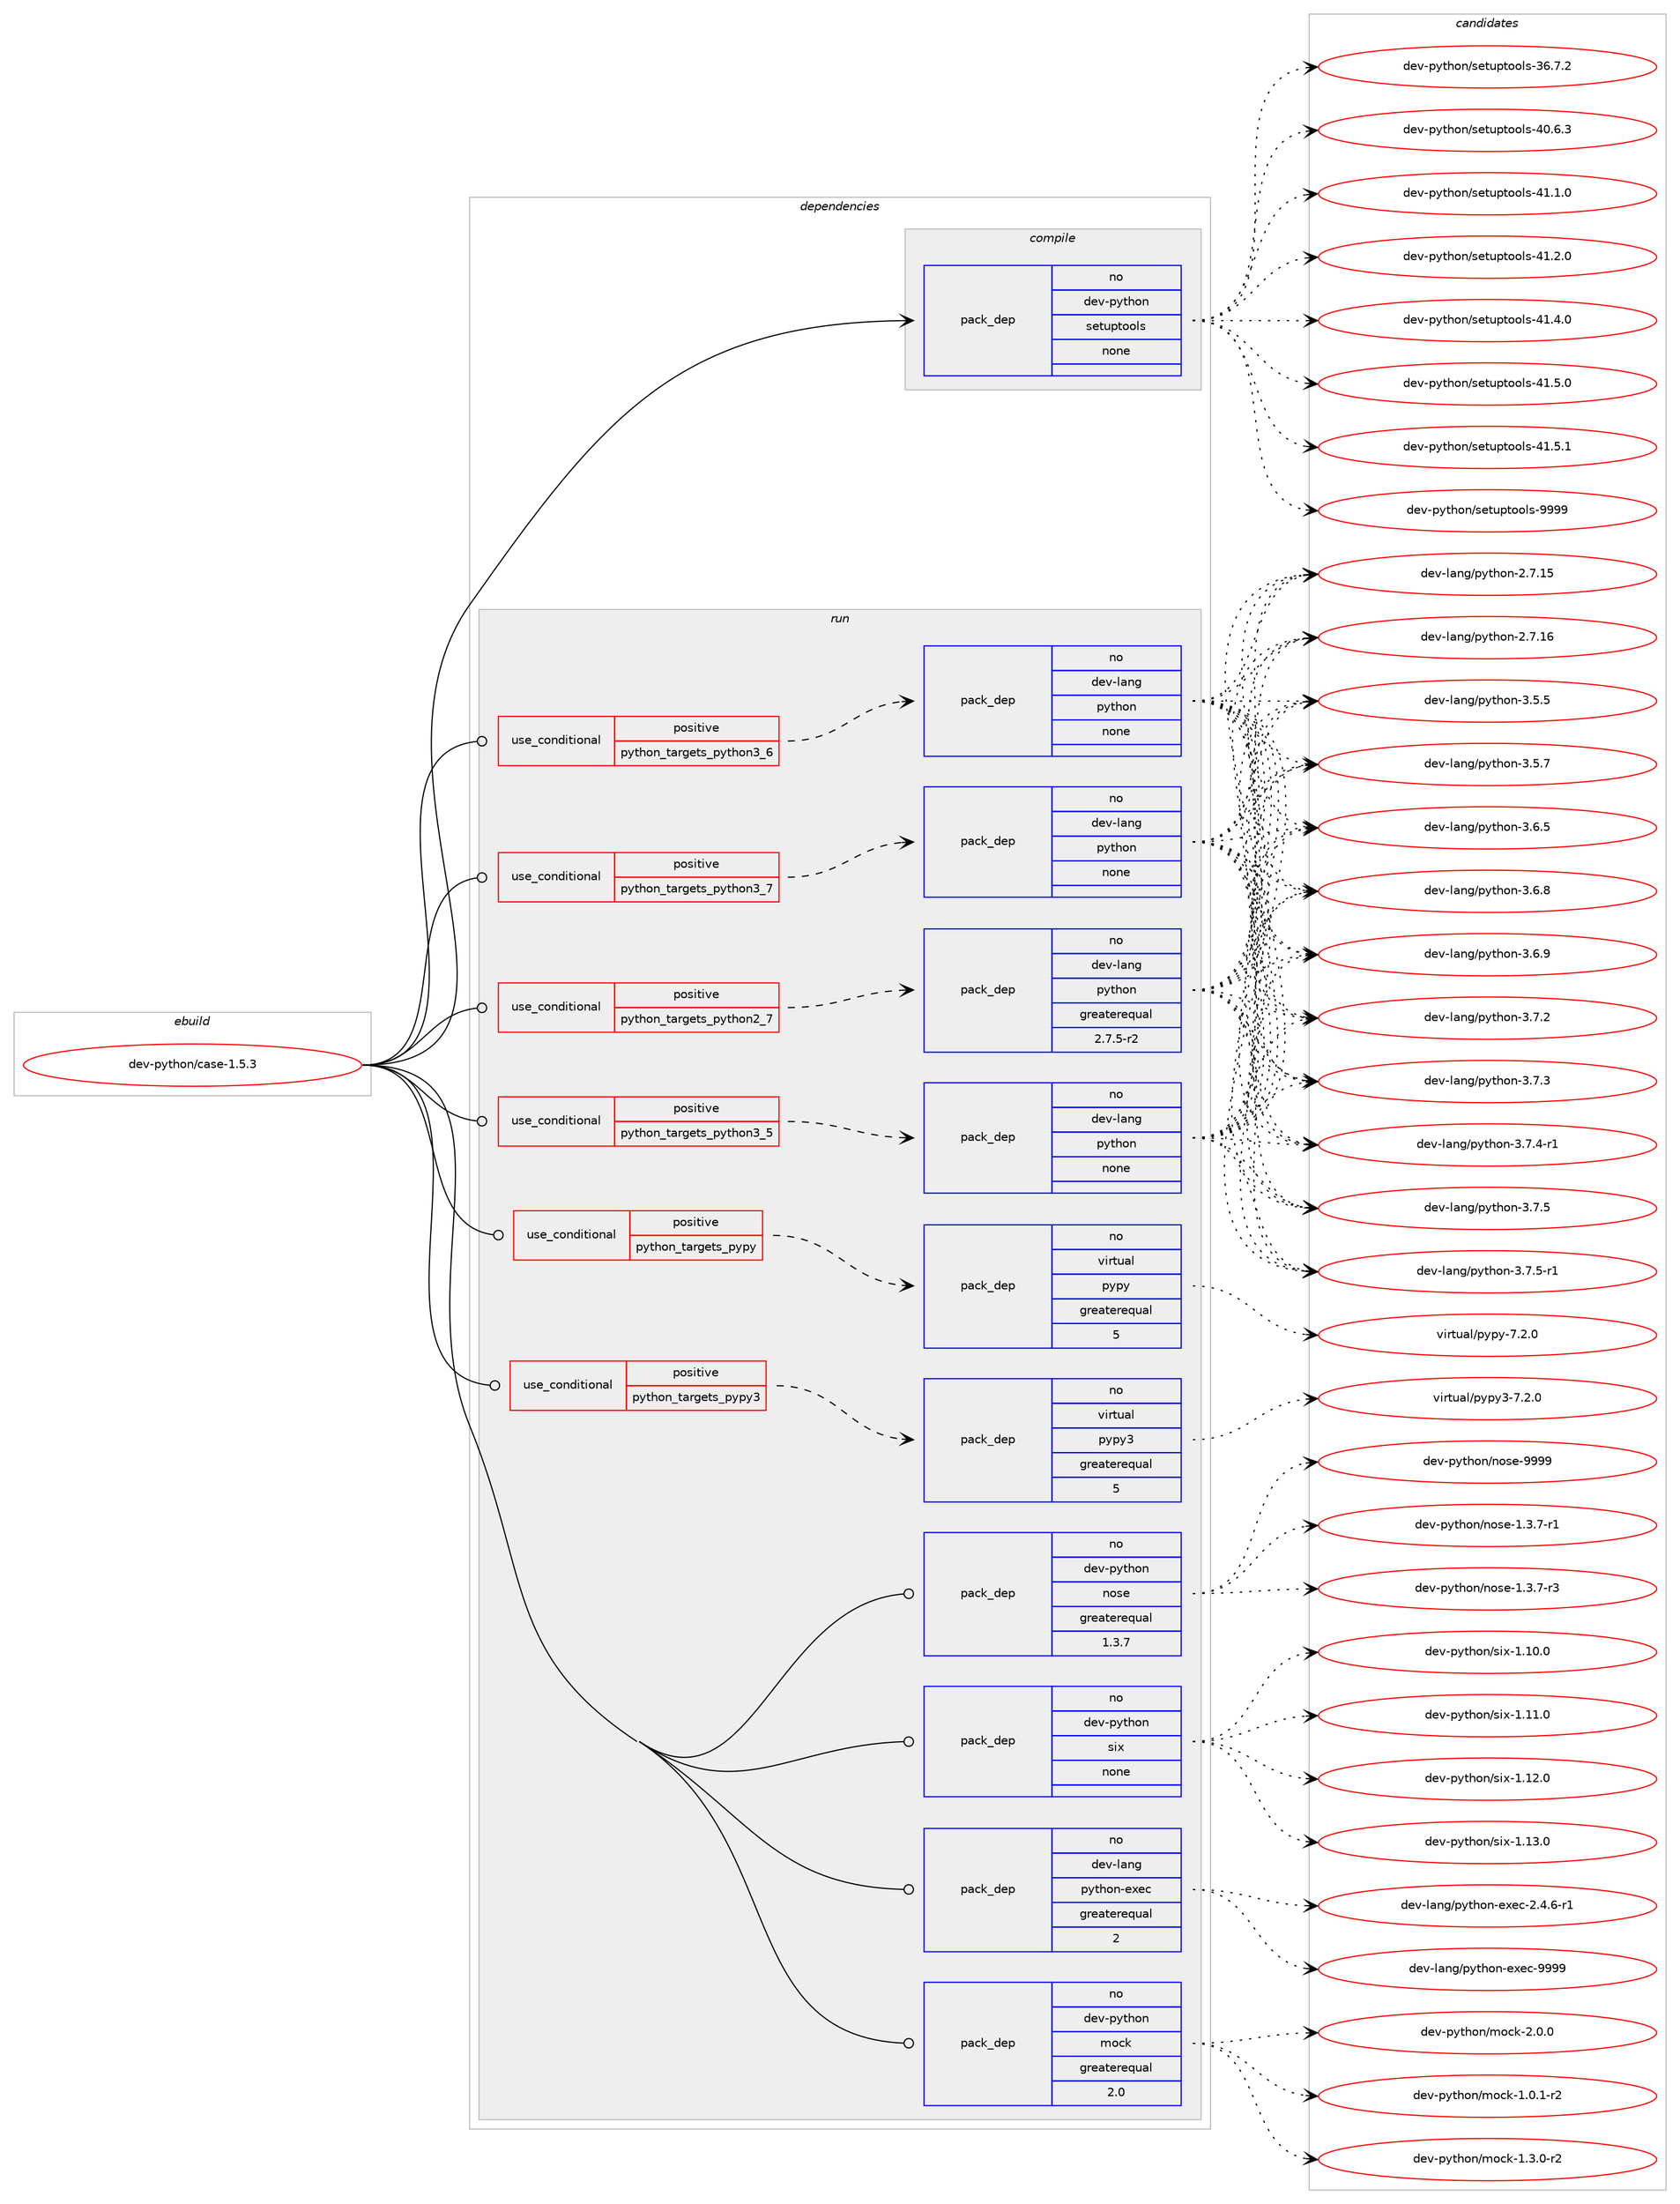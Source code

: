 digraph prolog {

# *************
# Graph options
# *************

newrank=true;
concentrate=true;
compound=true;
graph [rankdir=LR,fontname=Helvetica,fontsize=10,ranksep=1.5];#, ranksep=2.5, nodesep=0.2];
edge  [arrowhead=vee];
node  [fontname=Helvetica,fontsize=10];

# **********
# The ebuild
# **********

subgraph cluster_leftcol {
color=gray;
rank=same;
label=<<i>ebuild</i>>;
id [label="dev-python/case-1.5.3", color=red, width=4, href="../dev-python/case-1.5.3.svg"];
}

# ****************
# The dependencies
# ****************

subgraph cluster_midcol {
color=gray;
label=<<i>dependencies</i>>;
subgraph cluster_compile {
fillcolor="#eeeeee";
style=filled;
label=<<i>compile</i>>;
subgraph pack449005 {
dependency598052 [label=<<TABLE BORDER="0" CELLBORDER="1" CELLSPACING="0" CELLPADDING="4" WIDTH="220"><TR><TD ROWSPAN="6" CELLPADDING="30">pack_dep</TD></TR><TR><TD WIDTH="110">no</TD></TR><TR><TD>dev-python</TD></TR><TR><TD>setuptools</TD></TR><TR><TD>none</TD></TR><TR><TD></TD></TR></TABLE>>, shape=none, color=blue];
}
id:e -> dependency598052:w [weight=20,style="solid",arrowhead="vee"];
}
subgraph cluster_compileandrun {
fillcolor="#eeeeee";
style=filled;
label=<<i>compile and run</i>>;
}
subgraph cluster_run {
fillcolor="#eeeeee";
style=filled;
label=<<i>run</i>>;
subgraph cond137268 {
dependency598053 [label=<<TABLE BORDER="0" CELLBORDER="1" CELLSPACING="0" CELLPADDING="4"><TR><TD ROWSPAN="3" CELLPADDING="10">use_conditional</TD></TR><TR><TD>positive</TD></TR><TR><TD>python_targets_pypy</TD></TR></TABLE>>, shape=none, color=red];
subgraph pack449006 {
dependency598054 [label=<<TABLE BORDER="0" CELLBORDER="1" CELLSPACING="0" CELLPADDING="4" WIDTH="220"><TR><TD ROWSPAN="6" CELLPADDING="30">pack_dep</TD></TR><TR><TD WIDTH="110">no</TD></TR><TR><TD>virtual</TD></TR><TR><TD>pypy</TD></TR><TR><TD>greaterequal</TD></TR><TR><TD>5</TD></TR></TABLE>>, shape=none, color=blue];
}
dependency598053:e -> dependency598054:w [weight=20,style="dashed",arrowhead="vee"];
}
id:e -> dependency598053:w [weight=20,style="solid",arrowhead="odot"];
subgraph cond137269 {
dependency598055 [label=<<TABLE BORDER="0" CELLBORDER="1" CELLSPACING="0" CELLPADDING="4"><TR><TD ROWSPAN="3" CELLPADDING="10">use_conditional</TD></TR><TR><TD>positive</TD></TR><TR><TD>python_targets_pypy3</TD></TR></TABLE>>, shape=none, color=red];
subgraph pack449007 {
dependency598056 [label=<<TABLE BORDER="0" CELLBORDER="1" CELLSPACING="0" CELLPADDING="4" WIDTH="220"><TR><TD ROWSPAN="6" CELLPADDING="30">pack_dep</TD></TR><TR><TD WIDTH="110">no</TD></TR><TR><TD>virtual</TD></TR><TR><TD>pypy3</TD></TR><TR><TD>greaterequal</TD></TR><TR><TD>5</TD></TR></TABLE>>, shape=none, color=blue];
}
dependency598055:e -> dependency598056:w [weight=20,style="dashed",arrowhead="vee"];
}
id:e -> dependency598055:w [weight=20,style="solid",arrowhead="odot"];
subgraph cond137270 {
dependency598057 [label=<<TABLE BORDER="0" CELLBORDER="1" CELLSPACING="0" CELLPADDING="4"><TR><TD ROWSPAN="3" CELLPADDING="10">use_conditional</TD></TR><TR><TD>positive</TD></TR><TR><TD>python_targets_python2_7</TD></TR></TABLE>>, shape=none, color=red];
subgraph pack449008 {
dependency598058 [label=<<TABLE BORDER="0" CELLBORDER="1" CELLSPACING="0" CELLPADDING="4" WIDTH="220"><TR><TD ROWSPAN="6" CELLPADDING="30">pack_dep</TD></TR><TR><TD WIDTH="110">no</TD></TR><TR><TD>dev-lang</TD></TR><TR><TD>python</TD></TR><TR><TD>greaterequal</TD></TR><TR><TD>2.7.5-r2</TD></TR></TABLE>>, shape=none, color=blue];
}
dependency598057:e -> dependency598058:w [weight=20,style="dashed",arrowhead="vee"];
}
id:e -> dependency598057:w [weight=20,style="solid",arrowhead="odot"];
subgraph cond137271 {
dependency598059 [label=<<TABLE BORDER="0" CELLBORDER="1" CELLSPACING="0" CELLPADDING="4"><TR><TD ROWSPAN="3" CELLPADDING="10">use_conditional</TD></TR><TR><TD>positive</TD></TR><TR><TD>python_targets_python3_5</TD></TR></TABLE>>, shape=none, color=red];
subgraph pack449009 {
dependency598060 [label=<<TABLE BORDER="0" CELLBORDER="1" CELLSPACING="0" CELLPADDING="4" WIDTH="220"><TR><TD ROWSPAN="6" CELLPADDING="30">pack_dep</TD></TR><TR><TD WIDTH="110">no</TD></TR><TR><TD>dev-lang</TD></TR><TR><TD>python</TD></TR><TR><TD>none</TD></TR><TR><TD></TD></TR></TABLE>>, shape=none, color=blue];
}
dependency598059:e -> dependency598060:w [weight=20,style="dashed",arrowhead="vee"];
}
id:e -> dependency598059:w [weight=20,style="solid",arrowhead="odot"];
subgraph cond137272 {
dependency598061 [label=<<TABLE BORDER="0" CELLBORDER="1" CELLSPACING="0" CELLPADDING="4"><TR><TD ROWSPAN="3" CELLPADDING="10">use_conditional</TD></TR><TR><TD>positive</TD></TR><TR><TD>python_targets_python3_6</TD></TR></TABLE>>, shape=none, color=red];
subgraph pack449010 {
dependency598062 [label=<<TABLE BORDER="0" CELLBORDER="1" CELLSPACING="0" CELLPADDING="4" WIDTH="220"><TR><TD ROWSPAN="6" CELLPADDING="30">pack_dep</TD></TR><TR><TD WIDTH="110">no</TD></TR><TR><TD>dev-lang</TD></TR><TR><TD>python</TD></TR><TR><TD>none</TD></TR><TR><TD></TD></TR></TABLE>>, shape=none, color=blue];
}
dependency598061:e -> dependency598062:w [weight=20,style="dashed",arrowhead="vee"];
}
id:e -> dependency598061:w [weight=20,style="solid",arrowhead="odot"];
subgraph cond137273 {
dependency598063 [label=<<TABLE BORDER="0" CELLBORDER="1" CELLSPACING="0" CELLPADDING="4"><TR><TD ROWSPAN="3" CELLPADDING="10">use_conditional</TD></TR><TR><TD>positive</TD></TR><TR><TD>python_targets_python3_7</TD></TR></TABLE>>, shape=none, color=red];
subgraph pack449011 {
dependency598064 [label=<<TABLE BORDER="0" CELLBORDER="1" CELLSPACING="0" CELLPADDING="4" WIDTH="220"><TR><TD ROWSPAN="6" CELLPADDING="30">pack_dep</TD></TR><TR><TD WIDTH="110">no</TD></TR><TR><TD>dev-lang</TD></TR><TR><TD>python</TD></TR><TR><TD>none</TD></TR><TR><TD></TD></TR></TABLE>>, shape=none, color=blue];
}
dependency598063:e -> dependency598064:w [weight=20,style="dashed",arrowhead="vee"];
}
id:e -> dependency598063:w [weight=20,style="solid",arrowhead="odot"];
subgraph pack449012 {
dependency598065 [label=<<TABLE BORDER="0" CELLBORDER="1" CELLSPACING="0" CELLPADDING="4" WIDTH="220"><TR><TD ROWSPAN="6" CELLPADDING="30">pack_dep</TD></TR><TR><TD WIDTH="110">no</TD></TR><TR><TD>dev-lang</TD></TR><TR><TD>python-exec</TD></TR><TR><TD>greaterequal</TD></TR><TR><TD>2</TD></TR></TABLE>>, shape=none, color=blue];
}
id:e -> dependency598065:w [weight=20,style="solid",arrowhead="odot"];
subgraph pack449013 {
dependency598066 [label=<<TABLE BORDER="0" CELLBORDER="1" CELLSPACING="0" CELLPADDING="4" WIDTH="220"><TR><TD ROWSPAN="6" CELLPADDING="30">pack_dep</TD></TR><TR><TD WIDTH="110">no</TD></TR><TR><TD>dev-python</TD></TR><TR><TD>mock</TD></TR><TR><TD>greaterequal</TD></TR><TR><TD>2.0</TD></TR></TABLE>>, shape=none, color=blue];
}
id:e -> dependency598066:w [weight=20,style="solid",arrowhead="odot"];
subgraph pack449014 {
dependency598067 [label=<<TABLE BORDER="0" CELLBORDER="1" CELLSPACING="0" CELLPADDING="4" WIDTH="220"><TR><TD ROWSPAN="6" CELLPADDING="30">pack_dep</TD></TR><TR><TD WIDTH="110">no</TD></TR><TR><TD>dev-python</TD></TR><TR><TD>nose</TD></TR><TR><TD>greaterequal</TD></TR><TR><TD>1.3.7</TD></TR></TABLE>>, shape=none, color=blue];
}
id:e -> dependency598067:w [weight=20,style="solid",arrowhead="odot"];
subgraph pack449015 {
dependency598068 [label=<<TABLE BORDER="0" CELLBORDER="1" CELLSPACING="0" CELLPADDING="4" WIDTH="220"><TR><TD ROWSPAN="6" CELLPADDING="30">pack_dep</TD></TR><TR><TD WIDTH="110">no</TD></TR><TR><TD>dev-python</TD></TR><TR><TD>six</TD></TR><TR><TD>none</TD></TR><TR><TD></TD></TR></TABLE>>, shape=none, color=blue];
}
id:e -> dependency598068:w [weight=20,style="solid",arrowhead="odot"];
}
}

# **************
# The candidates
# **************

subgraph cluster_choices {
rank=same;
color=gray;
label=<<i>candidates</i>>;

subgraph choice449005 {
color=black;
nodesep=1;
choice100101118451121211161041111104711510111611711211611111110811545515446554650 [label="dev-python/setuptools-36.7.2", color=red, width=4,href="../dev-python/setuptools-36.7.2.svg"];
choice100101118451121211161041111104711510111611711211611111110811545524846544651 [label="dev-python/setuptools-40.6.3", color=red, width=4,href="../dev-python/setuptools-40.6.3.svg"];
choice100101118451121211161041111104711510111611711211611111110811545524946494648 [label="dev-python/setuptools-41.1.0", color=red, width=4,href="../dev-python/setuptools-41.1.0.svg"];
choice100101118451121211161041111104711510111611711211611111110811545524946504648 [label="dev-python/setuptools-41.2.0", color=red, width=4,href="../dev-python/setuptools-41.2.0.svg"];
choice100101118451121211161041111104711510111611711211611111110811545524946524648 [label="dev-python/setuptools-41.4.0", color=red, width=4,href="../dev-python/setuptools-41.4.0.svg"];
choice100101118451121211161041111104711510111611711211611111110811545524946534648 [label="dev-python/setuptools-41.5.0", color=red, width=4,href="../dev-python/setuptools-41.5.0.svg"];
choice100101118451121211161041111104711510111611711211611111110811545524946534649 [label="dev-python/setuptools-41.5.1", color=red, width=4,href="../dev-python/setuptools-41.5.1.svg"];
choice10010111845112121116104111110471151011161171121161111111081154557575757 [label="dev-python/setuptools-9999", color=red, width=4,href="../dev-python/setuptools-9999.svg"];
dependency598052:e -> choice100101118451121211161041111104711510111611711211611111110811545515446554650:w [style=dotted,weight="100"];
dependency598052:e -> choice100101118451121211161041111104711510111611711211611111110811545524846544651:w [style=dotted,weight="100"];
dependency598052:e -> choice100101118451121211161041111104711510111611711211611111110811545524946494648:w [style=dotted,weight="100"];
dependency598052:e -> choice100101118451121211161041111104711510111611711211611111110811545524946504648:w [style=dotted,weight="100"];
dependency598052:e -> choice100101118451121211161041111104711510111611711211611111110811545524946524648:w [style=dotted,weight="100"];
dependency598052:e -> choice100101118451121211161041111104711510111611711211611111110811545524946534648:w [style=dotted,weight="100"];
dependency598052:e -> choice100101118451121211161041111104711510111611711211611111110811545524946534649:w [style=dotted,weight="100"];
dependency598052:e -> choice10010111845112121116104111110471151011161171121161111111081154557575757:w [style=dotted,weight="100"];
}
subgraph choice449006 {
color=black;
nodesep=1;
choice1181051141161179710847112121112121455546504648 [label="virtual/pypy-7.2.0", color=red, width=4,href="../virtual/pypy-7.2.0.svg"];
dependency598054:e -> choice1181051141161179710847112121112121455546504648:w [style=dotted,weight="100"];
}
subgraph choice449007 {
color=black;
nodesep=1;
choice118105114116117971084711212111212151455546504648 [label="virtual/pypy3-7.2.0", color=red, width=4,href="../virtual/pypy3-7.2.0.svg"];
dependency598056:e -> choice118105114116117971084711212111212151455546504648:w [style=dotted,weight="100"];
}
subgraph choice449008 {
color=black;
nodesep=1;
choice10010111845108971101034711212111610411111045504655464953 [label="dev-lang/python-2.7.15", color=red, width=4,href="../dev-lang/python-2.7.15.svg"];
choice10010111845108971101034711212111610411111045504655464954 [label="dev-lang/python-2.7.16", color=red, width=4,href="../dev-lang/python-2.7.16.svg"];
choice100101118451089711010347112121116104111110455146534653 [label="dev-lang/python-3.5.5", color=red, width=4,href="../dev-lang/python-3.5.5.svg"];
choice100101118451089711010347112121116104111110455146534655 [label="dev-lang/python-3.5.7", color=red, width=4,href="../dev-lang/python-3.5.7.svg"];
choice100101118451089711010347112121116104111110455146544653 [label="dev-lang/python-3.6.5", color=red, width=4,href="../dev-lang/python-3.6.5.svg"];
choice100101118451089711010347112121116104111110455146544656 [label="dev-lang/python-3.6.8", color=red, width=4,href="../dev-lang/python-3.6.8.svg"];
choice100101118451089711010347112121116104111110455146544657 [label="dev-lang/python-3.6.9", color=red, width=4,href="../dev-lang/python-3.6.9.svg"];
choice100101118451089711010347112121116104111110455146554650 [label="dev-lang/python-3.7.2", color=red, width=4,href="../dev-lang/python-3.7.2.svg"];
choice100101118451089711010347112121116104111110455146554651 [label="dev-lang/python-3.7.3", color=red, width=4,href="../dev-lang/python-3.7.3.svg"];
choice1001011184510897110103471121211161041111104551465546524511449 [label="dev-lang/python-3.7.4-r1", color=red, width=4,href="../dev-lang/python-3.7.4-r1.svg"];
choice100101118451089711010347112121116104111110455146554653 [label="dev-lang/python-3.7.5", color=red, width=4,href="../dev-lang/python-3.7.5.svg"];
choice1001011184510897110103471121211161041111104551465546534511449 [label="dev-lang/python-3.7.5-r1", color=red, width=4,href="../dev-lang/python-3.7.5-r1.svg"];
dependency598058:e -> choice10010111845108971101034711212111610411111045504655464953:w [style=dotted,weight="100"];
dependency598058:e -> choice10010111845108971101034711212111610411111045504655464954:w [style=dotted,weight="100"];
dependency598058:e -> choice100101118451089711010347112121116104111110455146534653:w [style=dotted,weight="100"];
dependency598058:e -> choice100101118451089711010347112121116104111110455146534655:w [style=dotted,weight="100"];
dependency598058:e -> choice100101118451089711010347112121116104111110455146544653:w [style=dotted,weight="100"];
dependency598058:e -> choice100101118451089711010347112121116104111110455146544656:w [style=dotted,weight="100"];
dependency598058:e -> choice100101118451089711010347112121116104111110455146544657:w [style=dotted,weight="100"];
dependency598058:e -> choice100101118451089711010347112121116104111110455146554650:w [style=dotted,weight="100"];
dependency598058:e -> choice100101118451089711010347112121116104111110455146554651:w [style=dotted,weight="100"];
dependency598058:e -> choice1001011184510897110103471121211161041111104551465546524511449:w [style=dotted,weight="100"];
dependency598058:e -> choice100101118451089711010347112121116104111110455146554653:w [style=dotted,weight="100"];
dependency598058:e -> choice1001011184510897110103471121211161041111104551465546534511449:w [style=dotted,weight="100"];
}
subgraph choice449009 {
color=black;
nodesep=1;
choice10010111845108971101034711212111610411111045504655464953 [label="dev-lang/python-2.7.15", color=red, width=4,href="../dev-lang/python-2.7.15.svg"];
choice10010111845108971101034711212111610411111045504655464954 [label="dev-lang/python-2.7.16", color=red, width=4,href="../dev-lang/python-2.7.16.svg"];
choice100101118451089711010347112121116104111110455146534653 [label="dev-lang/python-3.5.5", color=red, width=4,href="../dev-lang/python-3.5.5.svg"];
choice100101118451089711010347112121116104111110455146534655 [label="dev-lang/python-3.5.7", color=red, width=4,href="../dev-lang/python-3.5.7.svg"];
choice100101118451089711010347112121116104111110455146544653 [label="dev-lang/python-3.6.5", color=red, width=4,href="../dev-lang/python-3.6.5.svg"];
choice100101118451089711010347112121116104111110455146544656 [label="dev-lang/python-3.6.8", color=red, width=4,href="../dev-lang/python-3.6.8.svg"];
choice100101118451089711010347112121116104111110455146544657 [label="dev-lang/python-3.6.9", color=red, width=4,href="../dev-lang/python-3.6.9.svg"];
choice100101118451089711010347112121116104111110455146554650 [label="dev-lang/python-3.7.2", color=red, width=4,href="../dev-lang/python-3.7.2.svg"];
choice100101118451089711010347112121116104111110455146554651 [label="dev-lang/python-3.7.3", color=red, width=4,href="../dev-lang/python-3.7.3.svg"];
choice1001011184510897110103471121211161041111104551465546524511449 [label="dev-lang/python-3.7.4-r1", color=red, width=4,href="../dev-lang/python-3.7.4-r1.svg"];
choice100101118451089711010347112121116104111110455146554653 [label="dev-lang/python-3.7.5", color=red, width=4,href="../dev-lang/python-3.7.5.svg"];
choice1001011184510897110103471121211161041111104551465546534511449 [label="dev-lang/python-3.7.5-r1", color=red, width=4,href="../dev-lang/python-3.7.5-r1.svg"];
dependency598060:e -> choice10010111845108971101034711212111610411111045504655464953:w [style=dotted,weight="100"];
dependency598060:e -> choice10010111845108971101034711212111610411111045504655464954:w [style=dotted,weight="100"];
dependency598060:e -> choice100101118451089711010347112121116104111110455146534653:w [style=dotted,weight="100"];
dependency598060:e -> choice100101118451089711010347112121116104111110455146534655:w [style=dotted,weight="100"];
dependency598060:e -> choice100101118451089711010347112121116104111110455146544653:w [style=dotted,weight="100"];
dependency598060:e -> choice100101118451089711010347112121116104111110455146544656:w [style=dotted,weight="100"];
dependency598060:e -> choice100101118451089711010347112121116104111110455146544657:w [style=dotted,weight="100"];
dependency598060:e -> choice100101118451089711010347112121116104111110455146554650:w [style=dotted,weight="100"];
dependency598060:e -> choice100101118451089711010347112121116104111110455146554651:w [style=dotted,weight="100"];
dependency598060:e -> choice1001011184510897110103471121211161041111104551465546524511449:w [style=dotted,weight="100"];
dependency598060:e -> choice100101118451089711010347112121116104111110455146554653:w [style=dotted,weight="100"];
dependency598060:e -> choice1001011184510897110103471121211161041111104551465546534511449:w [style=dotted,weight="100"];
}
subgraph choice449010 {
color=black;
nodesep=1;
choice10010111845108971101034711212111610411111045504655464953 [label="dev-lang/python-2.7.15", color=red, width=4,href="../dev-lang/python-2.7.15.svg"];
choice10010111845108971101034711212111610411111045504655464954 [label="dev-lang/python-2.7.16", color=red, width=4,href="../dev-lang/python-2.7.16.svg"];
choice100101118451089711010347112121116104111110455146534653 [label="dev-lang/python-3.5.5", color=red, width=4,href="../dev-lang/python-3.5.5.svg"];
choice100101118451089711010347112121116104111110455146534655 [label="dev-lang/python-3.5.7", color=red, width=4,href="../dev-lang/python-3.5.7.svg"];
choice100101118451089711010347112121116104111110455146544653 [label="dev-lang/python-3.6.5", color=red, width=4,href="../dev-lang/python-3.6.5.svg"];
choice100101118451089711010347112121116104111110455146544656 [label="dev-lang/python-3.6.8", color=red, width=4,href="../dev-lang/python-3.6.8.svg"];
choice100101118451089711010347112121116104111110455146544657 [label="dev-lang/python-3.6.9", color=red, width=4,href="../dev-lang/python-3.6.9.svg"];
choice100101118451089711010347112121116104111110455146554650 [label="dev-lang/python-3.7.2", color=red, width=4,href="../dev-lang/python-3.7.2.svg"];
choice100101118451089711010347112121116104111110455146554651 [label="dev-lang/python-3.7.3", color=red, width=4,href="../dev-lang/python-3.7.3.svg"];
choice1001011184510897110103471121211161041111104551465546524511449 [label="dev-lang/python-3.7.4-r1", color=red, width=4,href="../dev-lang/python-3.7.4-r1.svg"];
choice100101118451089711010347112121116104111110455146554653 [label="dev-lang/python-3.7.5", color=red, width=4,href="../dev-lang/python-3.7.5.svg"];
choice1001011184510897110103471121211161041111104551465546534511449 [label="dev-lang/python-3.7.5-r1", color=red, width=4,href="../dev-lang/python-3.7.5-r1.svg"];
dependency598062:e -> choice10010111845108971101034711212111610411111045504655464953:w [style=dotted,weight="100"];
dependency598062:e -> choice10010111845108971101034711212111610411111045504655464954:w [style=dotted,weight="100"];
dependency598062:e -> choice100101118451089711010347112121116104111110455146534653:w [style=dotted,weight="100"];
dependency598062:e -> choice100101118451089711010347112121116104111110455146534655:w [style=dotted,weight="100"];
dependency598062:e -> choice100101118451089711010347112121116104111110455146544653:w [style=dotted,weight="100"];
dependency598062:e -> choice100101118451089711010347112121116104111110455146544656:w [style=dotted,weight="100"];
dependency598062:e -> choice100101118451089711010347112121116104111110455146544657:w [style=dotted,weight="100"];
dependency598062:e -> choice100101118451089711010347112121116104111110455146554650:w [style=dotted,weight="100"];
dependency598062:e -> choice100101118451089711010347112121116104111110455146554651:w [style=dotted,weight="100"];
dependency598062:e -> choice1001011184510897110103471121211161041111104551465546524511449:w [style=dotted,weight="100"];
dependency598062:e -> choice100101118451089711010347112121116104111110455146554653:w [style=dotted,weight="100"];
dependency598062:e -> choice1001011184510897110103471121211161041111104551465546534511449:w [style=dotted,weight="100"];
}
subgraph choice449011 {
color=black;
nodesep=1;
choice10010111845108971101034711212111610411111045504655464953 [label="dev-lang/python-2.7.15", color=red, width=4,href="../dev-lang/python-2.7.15.svg"];
choice10010111845108971101034711212111610411111045504655464954 [label="dev-lang/python-2.7.16", color=red, width=4,href="../dev-lang/python-2.7.16.svg"];
choice100101118451089711010347112121116104111110455146534653 [label="dev-lang/python-3.5.5", color=red, width=4,href="../dev-lang/python-3.5.5.svg"];
choice100101118451089711010347112121116104111110455146534655 [label="dev-lang/python-3.5.7", color=red, width=4,href="../dev-lang/python-3.5.7.svg"];
choice100101118451089711010347112121116104111110455146544653 [label="dev-lang/python-3.6.5", color=red, width=4,href="../dev-lang/python-3.6.5.svg"];
choice100101118451089711010347112121116104111110455146544656 [label="dev-lang/python-3.6.8", color=red, width=4,href="../dev-lang/python-3.6.8.svg"];
choice100101118451089711010347112121116104111110455146544657 [label="dev-lang/python-3.6.9", color=red, width=4,href="../dev-lang/python-3.6.9.svg"];
choice100101118451089711010347112121116104111110455146554650 [label="dev-lang/python-3.7.2", color=red, width=4,href="../dev-lang/python-3.7.2.svg"];
choice100101118451089711010347112121116104111110455146554651 [label="dev-lang/python-3.7.3", color=red, width=4,href="../dev-lang/python-3.7.3.svg"];
choice1001011184510897110103471121211161041111104551465546524511449 [label="dev-lang/python-3.7.4-r1", color=red, width=4,href="../dev-lang/python-3.7.4-r1.svg"];
choice100101118451089711010347112121116104111110455146554653 [label="dev-lang/python-3.7.5", color=red, width=4,href="../dev-lang/python-3.7.5.svg"];
choice1001011184510897110103471121211161041111104551465546534511449 [label="dev-lang/python-3.7.5-r1", color=red, width=4,href="../dev-lang/python-3.7.5-r1.svg"];
dependency598064:e -> choice10010111845108971101034711212111610411111045504655464953:w [style=dotted,weight="100"];
dependency598064:e -> choice10010111845108971101034711212111610411111045504655464954:w [style=dotted,weight="100"];
dependency598064:e -> choice100101118451089711010347112121116104111110455146534653:w [style=dotted,weight="100"];
dependency598064:e -> choice100101118451089711010347112121116104111110455146534655:w [style=dotted,weight="100"];
dependency598064:e -> choice100101118451089711010347112121116104111110455146544653:w [style=dotted,weight="100"];
dependency598064:e -> choice100101118451089711010347112121116104111110455146544656:w [style=dotted,weight="100"];
dependency598064:e -> choice100101118451089711010347112121116104111110455146544657:w [style=dotted,weight="100"];
dependency598064:e -> choice100101118451089711010347112121116104111110455146554650:w [style=dotted,weight="100"];
dependency598064:e -> choice100101118451089711010347112121116104111110455146554651:w [style=dotted,weight="100"];
dependency598064:e -> choice1001011184510897110103471121211161041111104551465546524511449:w [style=dotted,weight="100"];
dependency598064:e -> choice100101118451089711010347112121116104111110455146554653:w [style=dotted,weight="100"];
dependency598064:e -> choice1001011184510897110103471121211161041111104551465546534511449:w [style=dotted,weight="100"];
}
subgraph choice449012 {
color=black;
nodesep=1;
choice10010111845108971101034711212111610411111045101120101994550465246544511449 [label="dev-lang/python-exec-2.4.6-r1", color=red, width=4,href="../dev-lang/python-exec-2.4.6-r1.svg"];
choice10010111845108971101034711212111610411111045101120101994557575757 [label="dev-lang/python-exec-9999", color=red, width=4,href="../dev-lang/python-exec-9999.svg"];
dependency598065:e -> choice10010111845108971101034711212111610411111045101120101994550465246544511449:w [style=dotted,weight="100"];
dependency598065:e -> choice10010111845108971101034711212111610411111045101120101994557575757:w [style=dotted,weight="100"];
}
subgraph choice449013 {
color=black;
nodesep=1;
choice1001011184511212111610411111047109111991074549464846494511450 [label="dev-python/mock-1.0.1-r2", color=red, width=4,href="../dev-python/mock-1.0.1-r2.svg"];
choice1001011184511212111610411111047109111991074549465146484511450 [label="dev-python/mock-1.3.0-r2", color=red, width=4,href="../dev-python/mock-1.3.0-r2.svg"];
choice100101118451121211161041111104710911199107455046484648 [label="dev-python/mock-2.0.0", color=red, width=4,href="../dev-python/mock-2.0.0.svg"];
dependency598066:e -> choice1001011184511212111610411111047109111991074549464846494511450:w [style=dotted,weight="100"];
dependency598066:e -> choice1001011184511212111610411111047109111991074549465146484511450:w [style=dotted,weight="100"];
dependency598066:e -> choice100101118451121211161041111104710911199107455046484648:w [style=dotted,weight="100"];
}
subgraph choice449014 {
color=black;
nodesep=1;
choice10010111845112121116104111110471101111151014549465146554511449 [label="dev-python/nose-1.3.7-r1", color=red, width=4,href="../dev-python/nose-1.3.7-r1.svg"];
choice10010111845112121116104111110471101111151014549465146554511451 [label="dev-python/nose-1.3.7-r3", color=red, width=4,href="../dev-python/nose-1.3.7-r3.svg"];
choice10010111845112121116104111110471101111151014557575757 [label="dev-python/nose-9999", color=red, width=4,href="../dev-python/nose-9999.svg"];
dependency598067:e -> choice10010111845112121116104111110471101111151014549465146554511449:w [style=dotted,weight="100"];
dependency598067:e -> choice10010111845112121116104111110471101111151014549465146554511451:w [style=dotted,weight="100"];
dependency598067:e -> choice10010111845112121116104111110471101111151014557575757:w [style=dotted,weight="100"];
}
subgraph choice449015 {
color=black;
nodesep=1;
choice100101118451121211161041111104711510512045494649484648 [label="dev-python/six-1.10.0", color=red, width=4,href="../dev-python/six-1.10.0.svg"];
choice100101118451121211161041111104711510512045494649494648 [label="dev-python/six-1.11.0", color=red, width=4,href="../dev-python/six-1.11.0.svg"];
choice100101118451121211161041111104711510512045494649504648 [label="dev-python/six-1.12.0", color=red, width=4,href="../dev-python/six-1.12.0.svg"];
choice100101118451121211161041111104711510512045494649514648 [label="dev-python/six-1.13.0", color=red, width=4,href="../dev-python/six-1.13.0.svg"];
dependency598068:e -> choice100101118451121211161041111104711510512045494649484648:w [style=dotted,weight="100"];
dependency598068:e -> choice100101118451121211161041111104711510512045494649494648:w [style=dotted,weight="100"];
dependency598068:e -> choice100101118451121211161041111104711510512045494649504648:w [style=dotted,weight="100"];
dependency598068:e -> choice100101118451121211161041111104711510512045494649514648:w [style=dotted,weight="100"];
}
}

}
